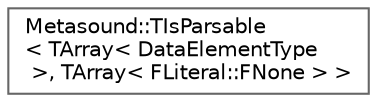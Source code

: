 digraph "Graphical Class Hierarchy"
{
 // INTERACTIVE_SVG=YES
 // LATEX_PDF_SIZE
  bgcolor="transparent";
  edge [fontname=Helvetica,fontsize=10,labelfontname=Helvetica,labelfontsize=10];
  node [fontname=Helvetica,fontsize=10,shape=box,height=0.2,width=0.4];
  rankdir="LR";
  Node0 [id="Node000000",label="Metasound::TIsParsable\l\< TArray\< DataElementType\l \>, TArray\< FLiteral::FNone \> \>",height=0.2,width=0.4,color="grey40", fillcolor="white", style="filled",URL="$de/d3c/structMetasound_1_1TIsParsable_3_01TArray_3_01DataElementType_01_4_00_01TArray_3_01FLiteral_1_1FNone_01_4_01_4.html",tooltip=" "];
}
